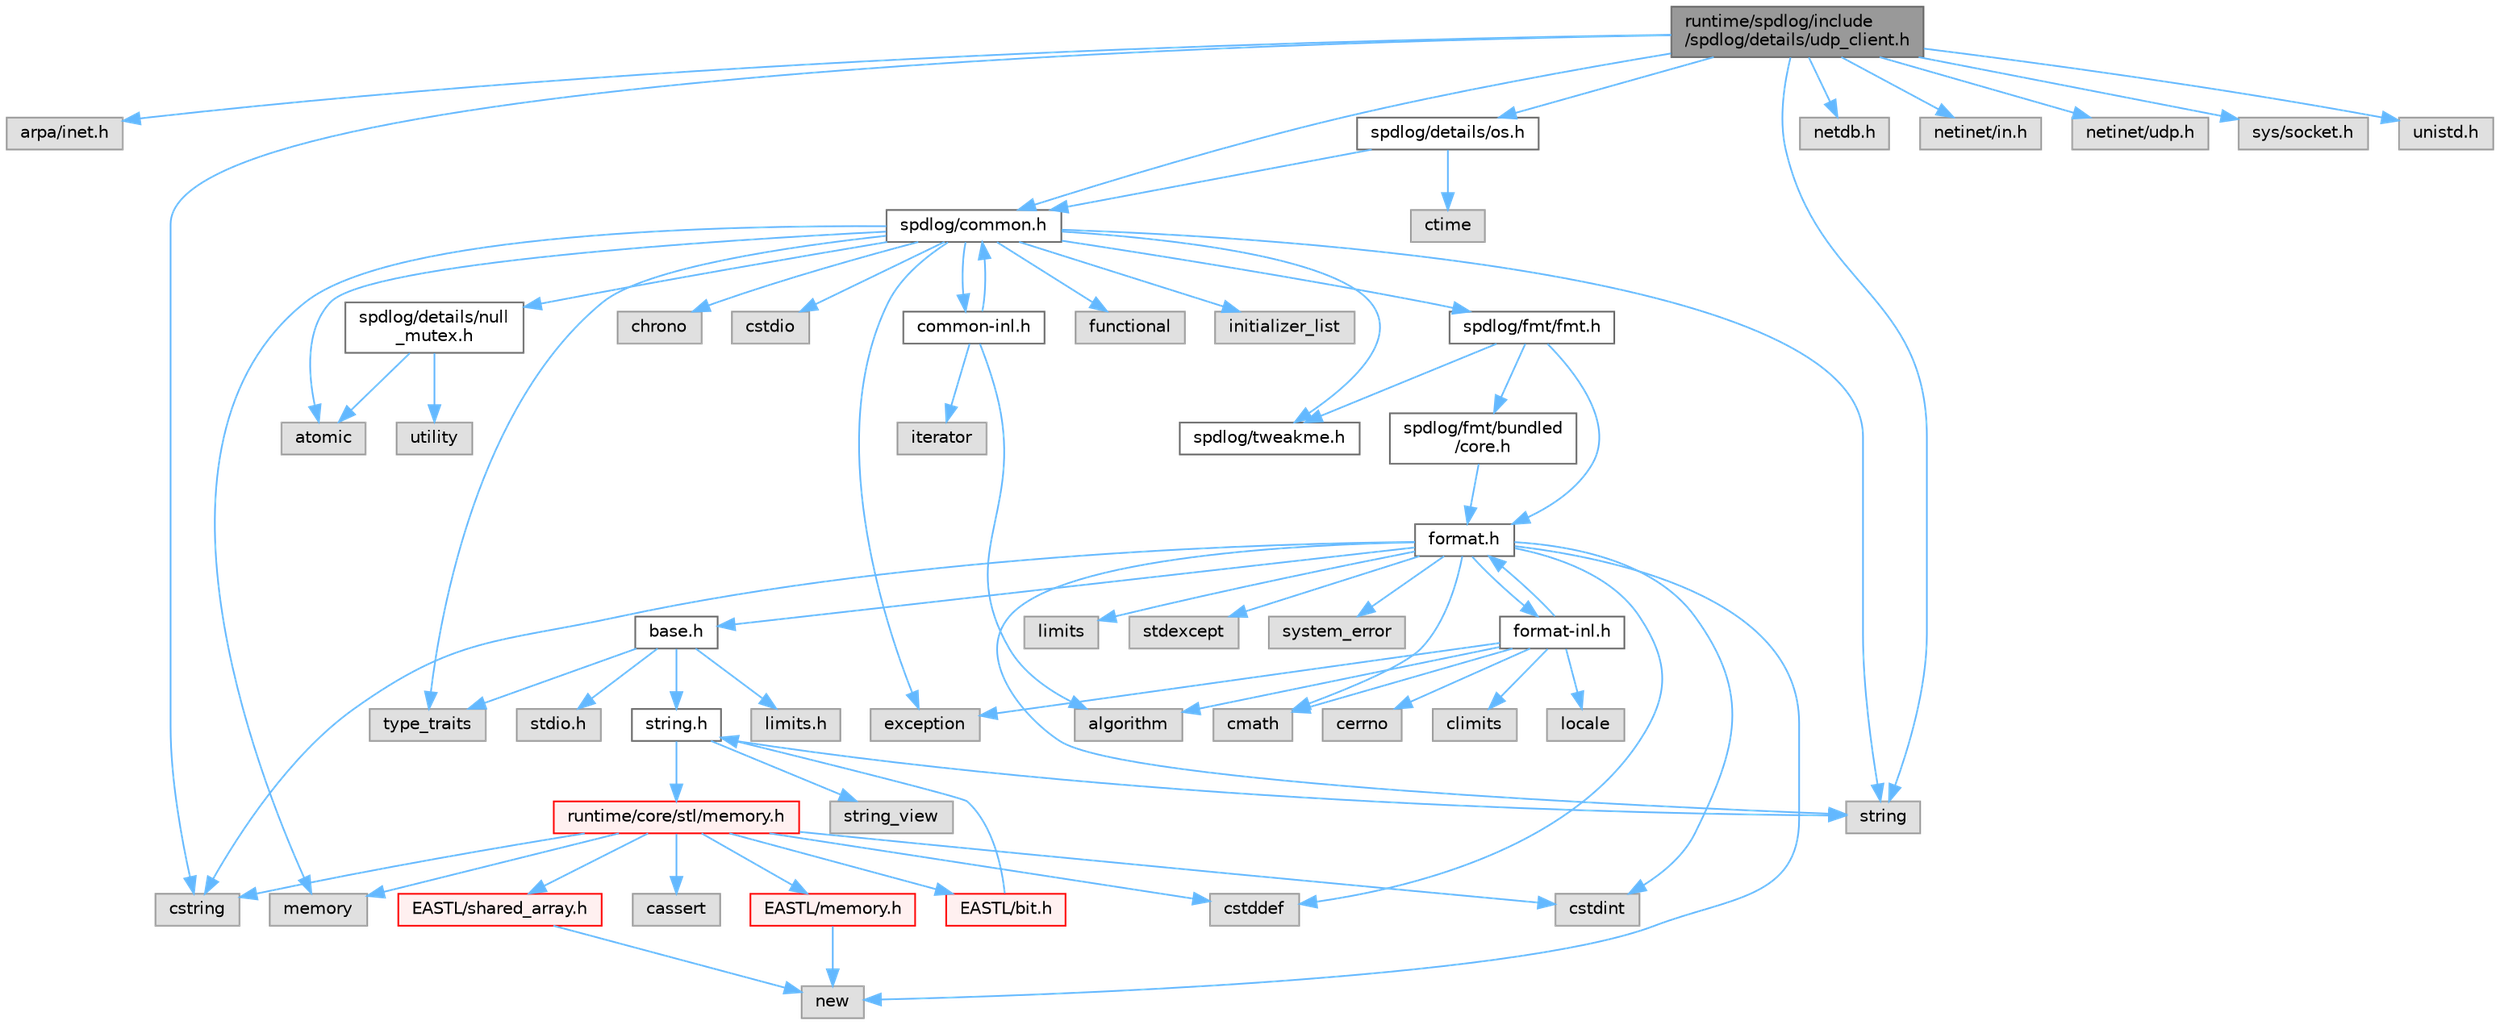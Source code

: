 digraph "runtime/spdlog/include/spdlog/details/udp_client.h"
{
 // LATEX_PDF_SIZE
  bgcolor="transparent";
  edge [fontname=Helvetica,fontsize=10,labelfontname=Helvetica,labelfontsize=10];
  node [fontname=Helvetica,fontsize=10,shape=box,height=0.2,width=0.4];
  Node1 [id="Node000001",label="runtime/spdlog/include\l/spdlog/details/udp_client.h",height=0.2,width=0.4,color="gray40", fillcolor="grey60", style="filled", fontcolor="black",tooltip=" "];
  Node1 -> Node2 [id="edge1_Node000001_Node000002",color="steelblue1",style="solid",tooltip=" "];
  Node2 [id="Node000002",label="arpa/inet.h",height=0.2,width=0.4,color="grey60", fillcolor="#E0E0E0", style="filled",tooltip=" "];
  Node1 -> Node3 [id="edge2_Node000001_Node000003",color="steelblue1",style="solid",tooltip=" "];
  Node3 [id="Node000003",label="cstring",height=0.2,width=0.4,color="grey60", fillcolor="#E0E0E0", style="filled",tooltip=" "];
  Node1 -> Node4 [id="edge3_Node000001_Node000004",color="steelblue1",style="solid",tooltip=" "];
  Node4 [id="Node000004",label="netdb.h",height=0.2,width=0.4,color="grey60", fillcolor="#E0E0E0", style="filled",tooltip=" "];
  Node1 -> Node5 [id="edge4_Node000001_Node000005",color="steelblue1",style="solid",tooltip=" "];
  Node5 [id="Node000005",label="netinet/in.h",height=0.2,width=0.4,color="grey60", fillcolor="#E0E0E0", style="filled",tooltip=" "];
  Node1 -> Node6 [id="edge5_Node000001_Node000006",color="steelblue1",style="solid",tooltip=" "];
  Node6 [id="Node000006",label="netinet/udp.h",height=0.2,width=0.4,color="grey60", fillcolor="#E0E0E0", style="filled",tooltip=" "];
  Node1 -> Node7 [id="edge6_Node000001_Node000007",color="steelblue1",style="solid",tooltip=" "];
  Node7 [id="Node000007",label="spdlog/common.h",height=0.2,width=0.4,color="grey40", fillcolor="white", style="filled",URL="$common_8h.html",tooltip=" "];
  Node7 -> Node8 [id="edge7_Node000007_Node000008",color="steelblue1",style="solid",tooltip=" "];
  Node8 [id="Node000008",label="spdlog/details/null\l_mutex.h",height=0.2,width=0.4,color="grey40", fillcolor="white", style="filled",URL="$null__mutex_8h.html",tooltip=" "];
  Node8 -> Node9 [id="edge8_Node000008_Node000009",color="steelblue1",style="solid",tooltip=" "];
  Node9 [id="Node000009",label="atomic",height=0.2,width=0.4,color="grey60", fillcolor="#E0E0E0", style="filled",tooltip=" "];
  Node8 -> Node10 [id="edge9_Node000008_Node000010",color="steelblue1",style="solid",tooltip=" "];
  Node10 [id="Node000010",label="utility",height=0.2,width=0.4,color="grey60", fillcolor="#E0E0E0", style="filled",tooltip=" "];
  Node7 -> Node11 [id="edge10_Node000007_Node000011",color="steelblue1",style="solid",tooltip=" "];
  Node11 [id="Node000011",label="spdlog/tweakme.h",height=0.2,width=0.4,color="grey40", fillcolor="white", style="filled",URL="$tweakme_8h.html",tooltip=" "];
  Node7 -> Node9 [id="edge11_Node000007_Node000009",color="steelblue1",style="solid",tooltip=" "];
  Node7 -> Node12 [id="edge12_Node000007_Node000012",color="steelblue1",style="solid",tooltip=" "];
  Node12 [id="Node000012",label="chrono",height=0.2,width=0.4,color="grey60", fillcolor="#E0E0E0", style="filled",tooltip=" "];
  Node7 -> Node13 [id="edge13_Node000007_Node000013",color="steelblue1",style="solid",tooltip=" "];
  Node13 [id="Node000013",label="cstdio",height=0.2,width=0.4,color="grey60", fillcolor="#E0E0E0", style="filled",tooltip=" "];
  Node7 -> Node14 [id="edge14_Node000007_Node000014",color="steelblue1",style="solid",tooltip=" "];
  Node14 [id="Node000014",label="exception",height=0.2,width=0.4,color="grey60", fillcolor="#E0E0E0", style="filled",tooltip=" "];
  Node7 -> Node15 [id="edge15_Node000007_Node000015",color="steelblue1",style="solid",tooltip=" "];
  Node15 [id="Node000015",label="functional",height=0.2,width=0.4,color="grey60", fillcolor="#E0E0E0", style="filled",tooltip=" "];
  Node7 -> Node16 [id="edge16_Node000007_Node000016",color="steelblue1",style="solid",tooltip=" "];
  Node16 [id="Node000016",label="initializer_list",height=0.2,width=0.4,color="grey60", fillcolor="#E0E0E0", style="filled",tooltip=" "];
  Node7 -> Node17 [id="edge17_Node000007_Node000017",color="steelblue1",style="solid",tooltip=" "];
  Node17 [id="Node000017",label="memory",height=0.2,width=0.4,color="grey60", fillcolor="#E0E0E0", style="filled",tooltip=" "];
  Node7 -> Node18 [id="edge18_Node000007_Node000018",color="steelblue1",style="solid",tooltip=" "];
  Node18 [id="Node000018",label="string",height=0.2,width=0.4,color="grey60", fillcolor="#E0E0E0", style="filled",tooltip=" "];
  Node7 -> Node19 [id="edge19_Node000007_Node000019",color="steelblue1",style="solid",tooltip=" "];
  Node19 [id="Node000019",label="type_traits",height=0.2,width=0.4,color="grey60", fillcolor="#E0E0E0", style="filled",tooltip=" "];
  Node7 -> Node20 [id="edge20_Node000007_Node000020",color="steelblue1",style="solid",tooltip=" "];
  Node20 [id="Node000020",label="spdlog/fmt/fmt.h",height=0.2,width=0.4,color="grey40", fillcolor="white", style="filled",URL="$fmt_8h.html",tooltip=" "];
  Node20 -> Node11 [id="edge21_Node000020_Node000011",color="steelblue1",style="solid",tooltip=" "];
  Node20 -> Node21 [id="edge22_Node000020_Node000021",color="steelblue1",style="solid",tooltip=" "];
  Node21 [id="Node000021",label="spdlog/fmt/bundled\l/core.h",height=0.2,width=0.4,color="grey40", fillcolor="white", style="filled",URL="$core_8h.html",tooltip=" "];
  Node21 -> Node22 [id="edge23_Node000021_Node000022",color="steelblue1",style="solid",tooltip=" "];
  Node22 [id="Node000022",label="format.h",height=0.2,width=0.4,color="grey40", fillcolor="white", style="filled",URL="$spdlog_2include_2spdlog_2fmt_2bundled_2format_8h.html",tooltip=" "];
  Node22 -> Node23 [id="edge24_Node000022_Node000023",color="steelblue1",style="solid",tooltip=" "];
  Node23 [id="Node000023",label="base.h",height=0.2,width=0.4,color="grey40", fillcolor="white", style="filled",URL="$base_8h.html",tooltip=" "];
  Node23 -> Node24 [id="edge25_Node000023_Node000024",color="steelblue1",style="solid",tooltip=" "];
  Node24 [id="Node000024",label="limits.h",height=0.2,width=0.4,color="grey60", fillcolor="#E0E0E0", style="filled",tooltip=" "];
  Node23 -> Node25 [id="edge26_Node000023_Node000025",color="steelblue1",style="solid",tooltip=" "];
  Node25 [id="Node000025",label="stdio.h",height=0.2,width=0.4,color="grey60", fillcolor="#E0E0E0", style="filled",tooltip=" "];
  Node23 -> Node26 [id="edge27_Node000023_Node000026",color="steelblue1",style="solid",tooltip=" "];
  Node26 [id="Node000026",label="string.h",height=0.2,width=0.4,color="grey40", fillcolor="white", style="filled",URL="$string_8h.html",tooltip=" "];
  Node26 -> Node18 [id="edge28_Node000026_Node000018",color="steelblue1",style="solid",tooltip=" "];
  Node26 -> Node27 [id="edge29_Node000026_Node000027",color="steelblue1",style="solid",tooltip=" "];
  Node27 [id="Node000027",label="string_view",height=0.2,width=0.4,color="grey60", fillcolor="#E0E0E0", style="filled",tooltip=" "];
  Node26 -> Node28 [id="edge30_Node000026_Node000028",color="steelblue1",style="solid",tooltip=" "];
  Node28 [id="Node000028",label="runtime/core/stl/memory.h",height=0.2,width=0.4,color="red", fillcolor="#FFF0F0", style="filled",URL="$core_2stl_2memory_8h.html",tooltip=" "];
  Node28 -> Node29 [id="edge31_Node000028_Node000029",color="steelblue1",style="solid",tooltip=" "];
  Node29 [id="Node000029",label="cstddef",height=0.2,width=0.4,color="grey60", fillcolor="#E0E0E0", style="filled",tooltip=" "];
  Node28 -> Node30 [id="edge32_Node000028_Node000030",color="steelblue1",style="solid",tooltip=" "];
  Node30 [id="Node000030",label="cstdint",height=0.2,width=0.4,color="grey60", fillcolor="#E0E0E0", style="filled",tooltip=" "];
  Node28 -> Node31 [id="edge33_Node000028_Node000031",color="steelblue1",style="solid",tooltip=" "];
  Node31 [id="Node000031",label="cassert",height=0.2,width=0.4,color="grey60", fillcolor="#E0E0E0", style="filled",tooltip=" "];
  Node28 -> Node17 [id="edge34_Node000028_Node000017",color="steelblue1",style="solid",tooltip=" "];
  Node28 -> Node3 [id="edge35_Node000028_Node000003",color="steelblue1",style="solid",tooltip=" "];
  Node28 -> Node32 [id="edge36_Node000028_Node000032",color="steelblue1",style="solid",tooltip=" "];
  Node32 [id="Node000032",label="EASTL/bit.h",height=0.2,width=0.4,color="red", fillcolor="#FFF0F0", style="filled",URL="$bit_8h.html",tooltip=" "];
  Node32 -> Node26 [id="edge37_Node000032_Node000026",color="steelblue1",style="solid",tooltip=" "];
  Node28 -> Node52 [id="edge38_Node000028_Node000052",color="steelblue1",style="solid",tooltip=" "];
  Node52 [id="Node000052",label="EASTL/memory.h",height=0.2,width=0.4,color="red", fillcolor="#FFF0F0", style="filled",URL="$_e_a_s_t_l_2include_2_e_a_s_t_l_2memory_8h.html",tooltip=" "];
  Node52 -> Node67 [id="edge39_Node000052_Node000067",color="steelblue1",style="solid",tooltip=" "];
  Node67 [id="Node000067",label="new",height=0.2,width=0.4,color="grey60", fillcolor="#E0E0E0", style="filled",tooltip=" "];
  Node28 -> Node79 [id="edge40_Node000028_Node000079",color="steelblue1",style="solid",tooltip=" "];
  Node79 [id="Node000079",label="EASTL/shared_array.h",height=0.2,width=0.4,color="red", fillcolor="#FFF0F0", style="filled",URL="$shared__array_8h.html",tooltip=" "];
  Node79 -> Node67 [id="edge41_Node000079_Node000067",color="steelblue1",style="solid",tooltip=" "];
  Node23 -> Node19 [id="edge42_Node000023_Node000019",color="steelblue1",style="solid",tooltip=" "];
  Node22 -> Node169 [id="edge43_Node000022_Node000169",color="steelblue1",style="solid",tooltip=" "];
  Node169 [id="Node000169",label="cmath",height=0.2,width=0.4,color="grey60", fillcolor="#E0E0E0", style="filled",tooltip=" "];
  Node22 -> Node29 [id="edge44_Node000022_Node000029",color="steelblue1",style="solid",tooltip=" "];
  Node22 -> Node30 [id="edge45_Node000022_Node000030",color="steelblue1",style="solid",tooltip=" "];
  Node22 -> Node3 [id="edge46_Node000022_Node000003",color="steelblue1",style="solid",tooltip=" "];
  Node22 -> Node170 [id="edge47_Node000022_Node000170",color="steelblue1",style="solid",tooltip=" "];
  Node170 [id="Node000170",label="limits",height=0.2,width=0.4,color="grey60", fillcolor="#E0E0E0", style="filled",tooltip=" "];
  Node22 -> Node67 [id="edge48_Node000022_Node000067",color="steelblue1",style="solid",tooltip=" "];
  Node22 -> Node171 [id="edge49_Node000022_Node000171",color="steelblue1",style="solid",tooltip=" "];
  Node171 [id="Node000171",label="stdexcept",height=0.2,width=0.4,color="grey60", fillcolor="#E0E0E0", style="filled",tooltip=" "];
  Node22 -> Node18 [id="edge50_Node000022_Node000018",color="steelblue1",style="solid",tooltip=" "];
  Node22 -> Node172 [id="edge51_Node000022_Node000172",color="steelblue1",style="solid",tooltip=" "];
  Node172 [id="Node000172",label="system_error",height=0.2,width=0.4,color="grey60", fillcolor="#E0E0E0", style="filled",tooltip=" "];
  Node22 -> Node173 [id="edge52_Node000022_Node000173",color="steelblue1",style="solid",tooltip=" "];
  Node173 [id="Node000173",label="format-inl.h",height=0.2,width=0.4,color="grey40", fillcolor="white", style="filled",URL="$format-inl_8h.html",tooltip=" "];
  Node173 -> Node174 [id="edge53_Node000173_Node000174",color="steelblue1",style="solid",tooltip=" "];
  Node174 [id="Node000174",label="algorithm",height=0.2,width=0.4,color="grey60", fillcolor="#E0E0E0", style="filled",tooltip=" "];
  Node173 -> Node175 [id="edge54_Node000173_Node000175",color="steelblue1",style="solid",tooltip=" "];
  Node175 [id="Node000175",label="cerrno",height=0.2,width=0.4,color="grey60", fillcolor="#E0E0E0", style="filled",tooltip=" "];
  Node173 -> Node176 [id="edge55_Node000173_Node000176",color="steelblue1",style="solid",tooltip=" "];
  Node176 [id="Node000176",label="climits",height=0.2,width=0.4,color="grey60", fillcolor="#E0E0E0", style="filled",tooltip=" "];
  Node173 -> Node169 [id="edge56_Node000173_Node000169",color="steelblue1",style="solid",tooltip=" "];
  Node173 -> Node14 [id="edge57_Node000173_Node000014",color="steelblue1",style="solid",tooltip=" "];
  Node173 -> Node22 [id="edge58_Node000173_Node000022",color="steelblue1",style="solid",tooltip=" "];
  Node173 -> Node177 [id="edge59_Node000173_Node000177",color="steelblue1",style="solid",tooltip=" "];
  Node177 [id="Node000177",label="locale",height=0.2,width=0.4,color="grey60", fillcolor="#E0E0E0", style="filled",tooltip=" "];
  Node20 -> Node22 [id="edge60_Node000020_Node000022",color="steelblue1",style="solid",tooltip=" "];
  Node7 -> Node178 [id="edge61_Node000007_Node000178",color="steelblue1",style="solid",tooltip=" "];
  Node178 [id="Node000178",label="common-inl.h",height=0.2,width=0.4,color="grey40", fillcolor="white", style="filled",URL="$common-inl_8h.html",tooltip=" "];
  Node178 -> Node7 [id="edge62_Node000178_Node000007",color="steelblue1",style="solid",tooltip=" "];
  Node178 -> Node174 [id="edge63_Node000178_Node000174",color="steelblue1",style="solid",tooltip=" "];
  Node178 -> Node179 [id="edge64_Node000178_Node000179",color="steelblue1",style="solid",tooltip=" "];
  Node179 [id="Node000179",label="iterator",height=0.2,width=0.4,color="grey60", fillcolor="#E0E0E0", style="filled",tooltip=" "];
  Node1 -> Node180 [id="edge65_Node000001_Node000180",color="steelblue1",style="solid",tooltip=" "];
  Node180 [id="Node000180",label="spdlog/details/os.h",height=0.2,width=0.4,color="grey40", fillcolor="white", style="filled",URL="$details_2os_8h.html",tooltip=" "];
  Node180 -> Node181 [id="edge66_Node000180_Node000181",color="steelblue1",style="solid",tooltip=" "];
  Node181 [id="Node000181",label="ctime",height=0.2,width=0.4,color="grey60", fillcolor="#E0E0E0", style="filled",tooltip=" "];
  Node180 -> Node7 [id="edge67_Node000180_Node000007",color="steelblue1",style="solid",tooltip=" "];
  Node1 -> Node182 [id="edge68_Node000001_Node000182",color="steelblue1",style="solid",tooltip=" "];
  Node182 [id="Node000182",label="sys/socket.h",height=0.2,width=0.4,color="grey60", fillcolor="#E0E0E0", style="filled",tooltip=" "];
  Node1 -> Node183 [id="edge69_Node000001_Node000183",color="steelblue1",style="solid",tooltip=" "];
  Node183 [id="Node000183",label="unistd.h",height=0.2,width=0.4,color="grey60", fillcolor="#E0E0E0", style="filled",tooltip=" "];
  Node1 -> Node18 [id="edge70_Node000001_Node000018",color="steelblue1",style="solid",tooltip=" "];
}

